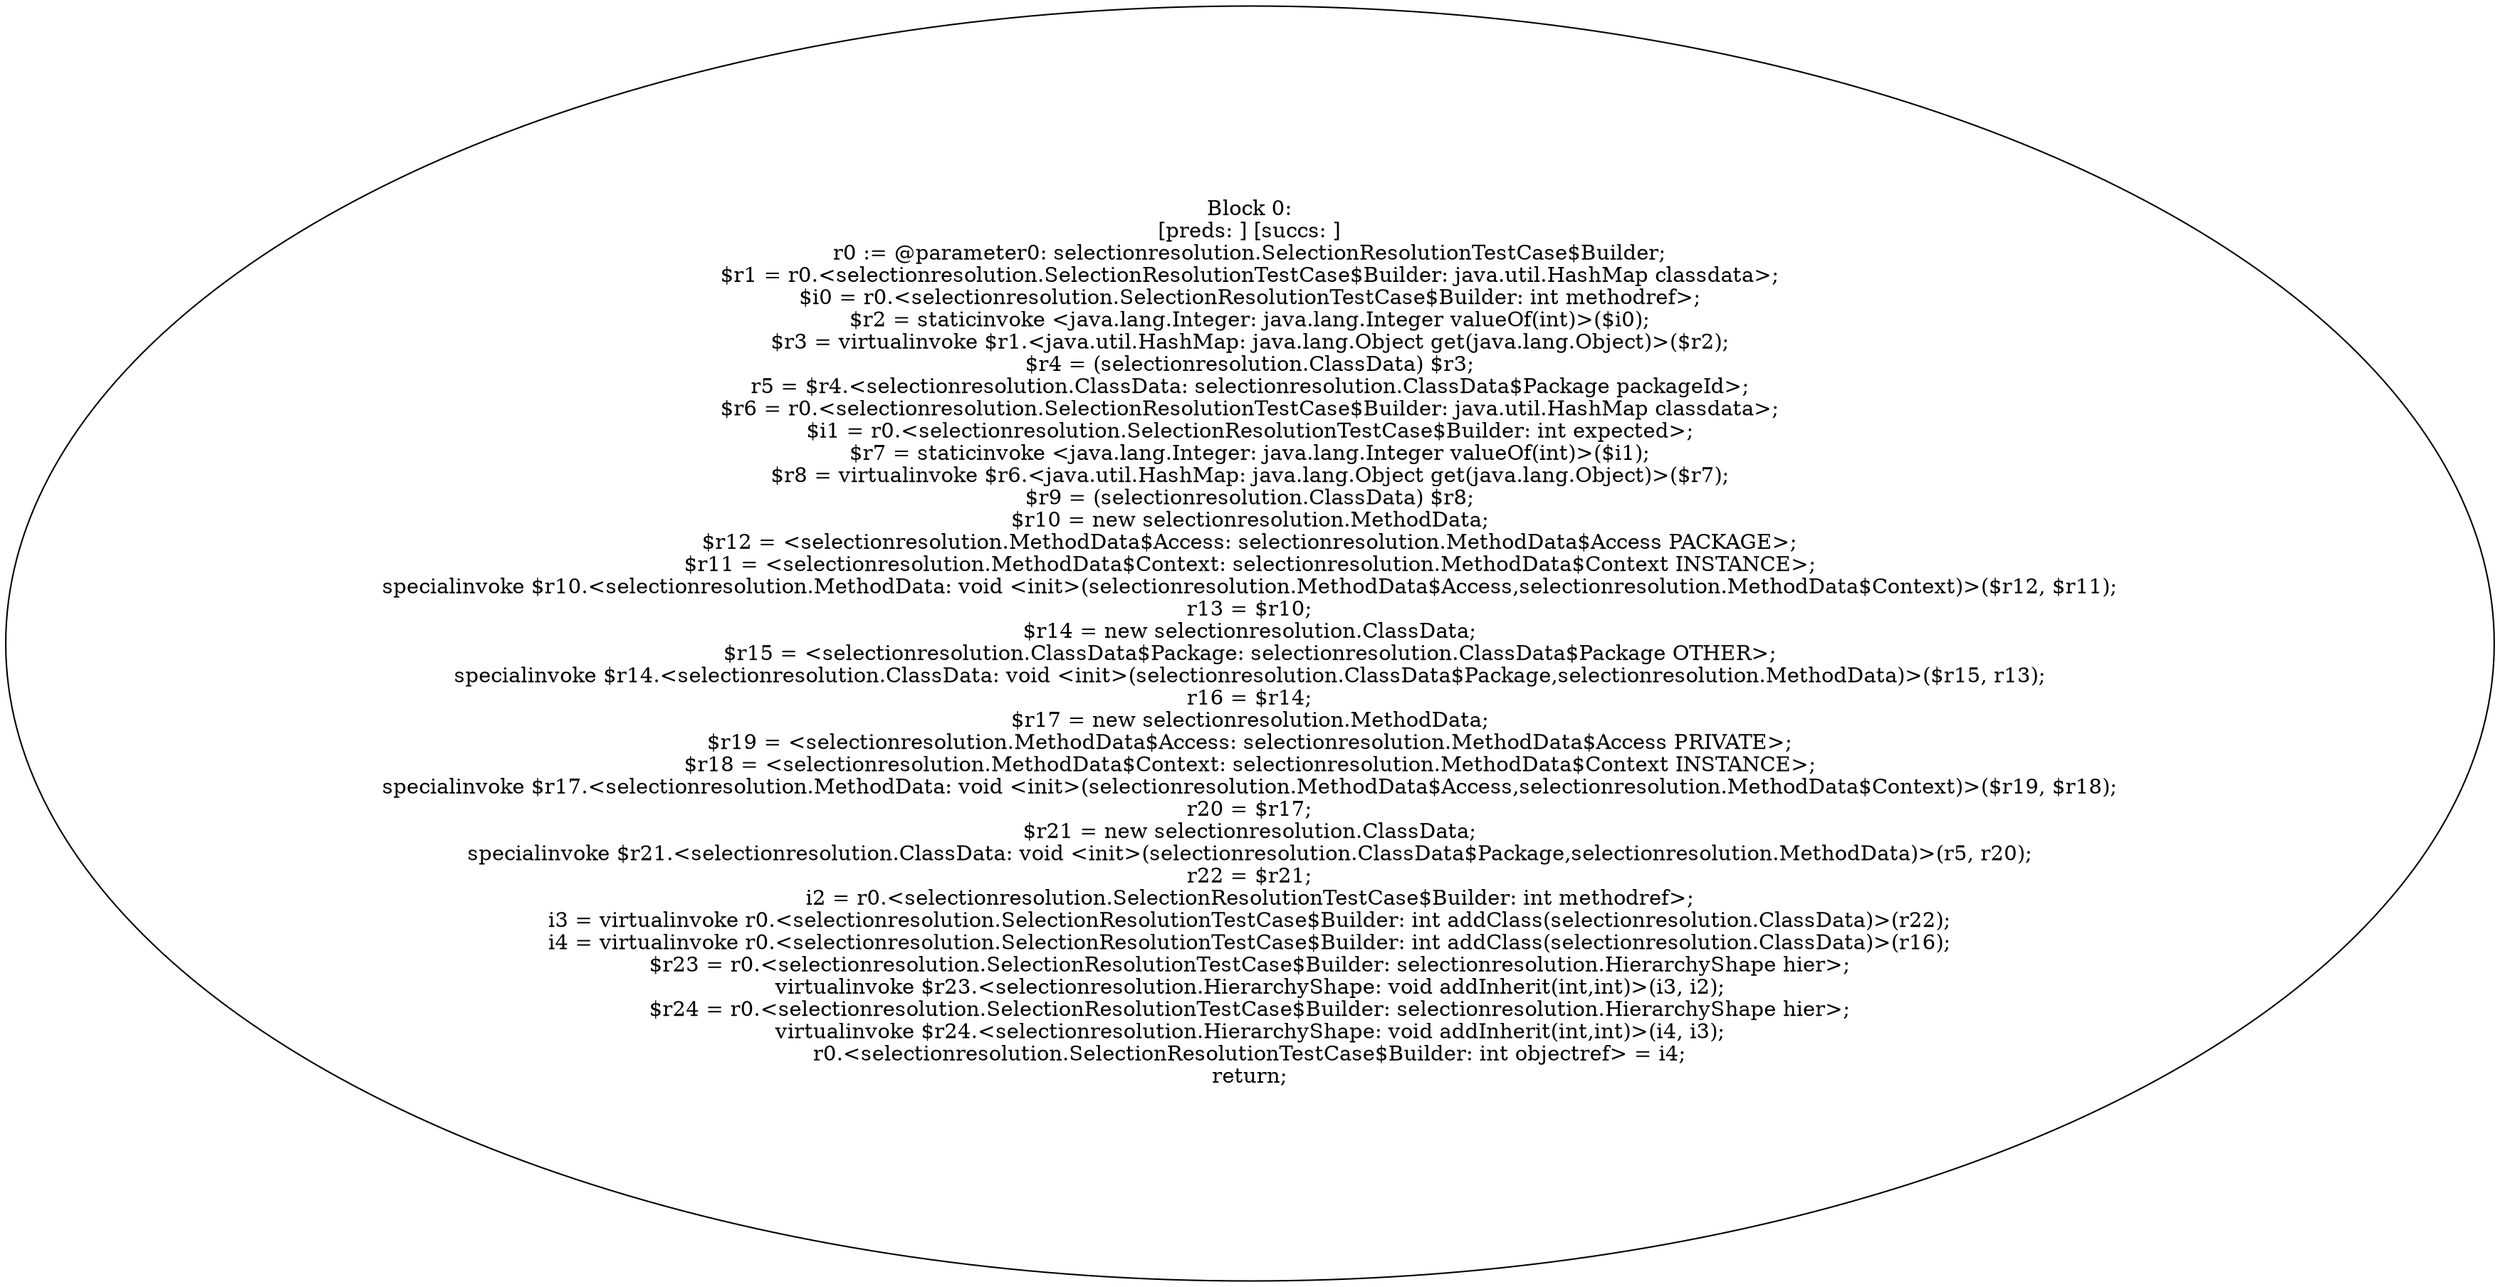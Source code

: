 digraph "unitGraph" {
    "Block 0:
[preds: ] [succs: ]
r0 := @parameter0: selectionresolution.SelectionResolutionTestCase$Builder;
$r1 = r0.<selectionresolution.SelectionResolutionTestCase$Builder: java.util.HashMap classdata>;
$i0 = r0.<selectionresolution.SelectionResolutionTestCase$Builder: int methodref>;
$r2 = staticinvoke <java.lang.Integer: java.lang.Integer valueOf(int)>($i0);
$r3 = virtualinvoke $r1.<java.util.HashMap: java.lang.Object get(java.lang.Object)>($r2);
$r4 = (selectionresolution.ClassData) $r3;
r5 = $r4.<selectionresolution.ClassData: selectionresolution.ClassData$Package packageId>;
$r6 = r0.<selectionresolution.SelectionResolutionTestCase$Builder: java.util.HashMap classdata>;
$i1 = r0.<selectionresolution.SelectionResolutionTestCase$Builder: int expected>;
$r7 = staticinvoke <java.lang.Integer: java.lang.Integer valueOf(int)>($i1);
$r8 = virtualinvoke $r6.<java.util.HashMap: java.lang.Object get(java.lang.Object)>($r7);
$r9 = (selectionresolution.ClassData) $r8;
$r10 = new selectionresolution.MethodData;
$r12 = <selectionresolution.MethodData$Access: selectionresolution.MethodData$Access PACKAGE>;
$r11 = <selectionresolution.MethodData$Context: selectionresolution.MethodData$Context INSTANCE>;
specialinvoke $r10.<selectionresolution.MethodData: void <init>(selectionresolution.MethodData$Access,selectionresolution.MethodData$Context)>($r12, $r11);
r13 = $r10;
$r14 = new selectionresolution.ClassData;
$r15 = <selectionresolution.ClassData$Package: selectionresolution.ClassData$Package OTHER>;
specialinvoke $r14.<selectionresolution.ClassData: void <init>(selectionresolution.ClassData$Package,selectionresolution.MethodData)>($r15, r13);
r16 = $r14;
$r17 = new selectionresolution.MethodData;
$r19 = <selectionresolution.MethodData$Access: selectionresolution.MethodData$Access PRIVATE>;
$r18 = <selectionresolution.MethodData$Context: selectionresolution.MethodData$Context INSTANCE>;
specialinvoke $r17.<selectionresolution.MethodData: void <init>(selectionresolution.MethodData$Access,selectionresolution.MethodData$Context)>($r19, $r18);
r20 = $r17;
$r21 = new selectionresolution.ClassData;
specialinvoke $r21.<selectionresolution.ClassData: void <init>(selectionresolution.ClassData$Package,selectionresolution.MethodData)>(r5, r20);
r22 = $r21;
i2 = r0.<selectionresolution.SelectionResolutionTestCase$Builder: int methodref>;
i3 = virtualinvoke r0.<selectionresolution.SelectionResolutionTestCase$Builder: int addClass(selectionresolution.ClassData)>(r22);
i4 = virtualinvoke r0.<selectionresolution.SelectionResolutionTestCase$Builder: int addClass(selectionresolution.ClassData)>(r16);
$r23 = r0.<selectionresolution.SelectionResolutionTestCase$Builder: selectionresolution.HierarchyShape hier>;
virtualinvoke $r23.<selectionresolution.HierarchyShape: void addInherit(int,int)>(i3, i2);
$r24 = r0.<selectionresolution.SelectionResolutionTestCase$Builder: selectionresolution.HierarchyShape hier>;
virtualinvoke $r24.<selectionresolution.HierarchyShape: void addInherit(int,int)>(i4, i3);
r0.<selectionresolution.SelectionResolutionTestCase$Builder: int objectref> = i4;
return;
"
}
